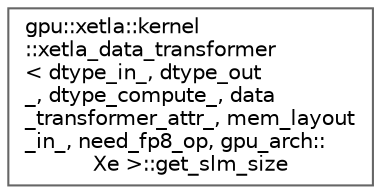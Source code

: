 digraph "Graphical Class Hierarchy"
{
 // LATEX_PDF_SIZE
  bgcolor="transparent";
  edge [fontname=Helvetica,fontsize=10,labelfontname=Helvetica,labelfontsize=10];
  node [fontname=Helvetica,fontsize=10,shape=box,height=0.2,width=0.4];
  rankdir="LR";
  Node0 [id="Node000000",label="gpu::xetla::kernel\l::xetla_data_transformer\l\< dtype_in_, dtype_out\l_, dtype_compute_, data\l_transformer_attr_, mem_layout\l_in_, need_fp8_op, gpu_arch::\lXe \>::get_slm_size",height=0.2,width=0.4,color="grey40", fillcolor="white", style="filled",URL="$structgpu_1_1xetla_1_1kernel_1_1xetla__data__transformer_3_01dtype__in___00_01dtype__out___00_01999440d6b40b8e03d91fb5048cb93856.html",tooltip=" "];
}
